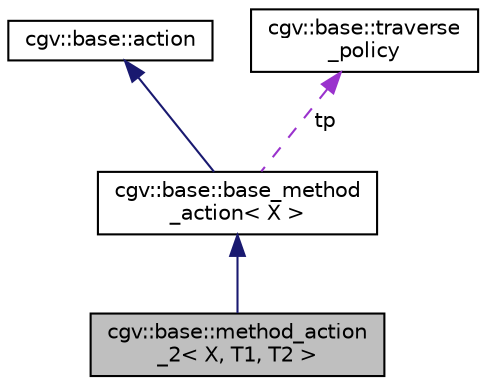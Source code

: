 digraph "cgv::base::method_action_2&lt; X, T1, T2 &gt;"
{
  bgcolor="transparent";
  edge [fontname="Helvetica",fontsize="10",labelfontname="Helvetica",labelfontsize="10"];
  node [fontname="Helvetica",fontsize="10",shape=record];
  Node1 [label="cgv::base::method_action\l_2\< X, T1, T2 \>",height=0.2,width=0.4,color="black", fillcolor="grey75", style="filled", fontcolor="black"];
  Node2 -> Node1 [dir="back",color="midnightblue",fontsize="10",style="solid",fontname="Helvetica"];
  Node2 [label="cgv::base::base_method\l_action\< X \>",height=0.2,width=0.4,color="black",URL="$a00019.html"];
  Node3 -> Node2 [dir="back",color="midnightblue",fontsize="10",style="solid",fontname="Helvetica"];
  Node3 [label="cgv::base::action",height=0.2,width=0.4,color="black",URL="$a00014.html"];
  Node4 -> Node2 [dir="back",color="darkorchid3",fontsize="10",style="dashed",label=" tp" ,fontname="Helvetica"];
  Node4 [label="cgv::base::traverse\l_policy",height=0.2,width=0.4,color="black",URL="$a00054.html",tooltip="nodes should inherit from this policy class to allow selective tree traversals "];
}
